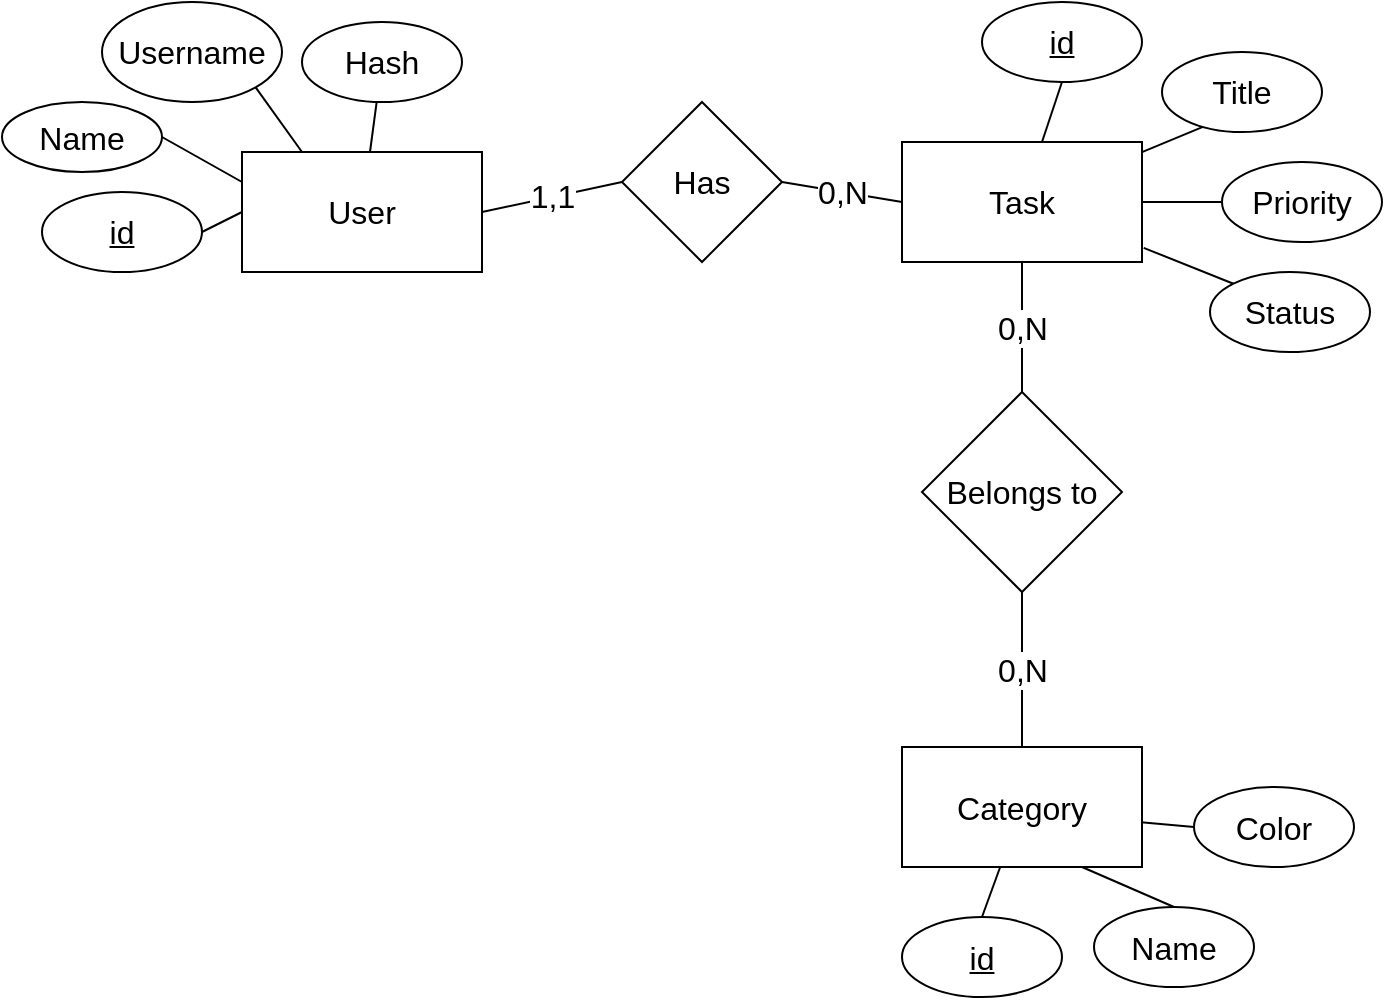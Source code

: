 <mxfile>
    <diagram id="Y8mv3rLFl1QfFi_yTVQq" name="Página-1">
        <mxGraphModel dx="943" dy="724" grid="1" gridSize="10" guides="1" tooltips="1" connect="1" arrows="1" fold="1" page="1" pageScale="1" pageWidth="827" pageHeight="1169" math="0" shadow="0">
            <root>
                <mxCell id="0"/>
                <mxCell id="1" parent="0"/>
                <mxCell id="61" style="edgeStyle=none;html=1;exitX=1;exitY=0.5;exitDx=0;exitDy=0;entryX=0;entryY=0.5;entryDx=0;entryDy=0;endArrow=none;endFill=0;" edge="1" parent="1" source="2" target="58">
                    <mxGeometry relative="1" as="geometry"/>
                </mxCell>
                <mxCell id="2" value="Task" style="rounded=0;whiteSpace=wrap;html=1;fontSize=16;" parent="1" vertex="1">
                    <mxGeometry x="510" y="145" width="120" height="60" as="geometry"/>
                </mxCell>
                <mxCell id="4" style="html=1;exitX=0.5;exitY=1;exitDx=0;exitDy=0;fontSize=16;endArrow=none;endFill=0;" parent="1" source="3" target="2" edge="1">
                    <mxGeometry relative="1" as="geometry"/>
                </mxCell>
                <mxCell id="3" value="&lt;u style=&quot;font-size: 16px;&quot;&gt;id&lt;/u&gt;" style="ellipse;whiteSpace=wrap;html=1;" parent="1" vertex="1">
                    <mxGeometry x="550" y="75" width="80" height="40" as="geometry"/>
                </mxCell>
                <mxCell id="9" style="edgeStyle=none;html=1;exitX=0.267;exitY=0.927;exitDx=0;exitDy=0;fontSize=16;endArrow=none;endFill=0;exitPerimeter=0;" parent="1" source="5" target="2" edge="1">
                    <mxGeometry relative="1" as="geometry"/>
                </mxCell>
                <mxCell id="5" value="&lt;span style=&quot;font-size: 16px;&quot;&gt;Title&lt;/span&gt;" style="ellipse;whiteSpace=wrap;html=1;" parent="1" vertex="1">
                    <mxGeometry x="640" y="100" width="80" height="40" as="geometry"/>
                </mxCell>
                <mxCell id="34" value="0,N" style="edgeStyle=none;html=1;exitX=0.5;exitY=0;exitDx=0;exitDy=0;entryX=0.5;entryY=1;entryDx=0;entryDy=0;fontSize=16;endArrow=none;endFill=0;" parent="1" source="12" target="30" edge="1">
                    <mxGeometry relative="1" as="geometry"/>
                </mxCell>
                <mxCell id="12" value="Category" style="rounded=0;whiteSpace=wrap;html=1;fontSize=16;" parent="1" vertex="1">
                    <mxGeometry x="510" y="447.5" width="120" height="60" as="geometry"/>
                </mxCell>
                <mxCell id="14" style="edgeStyle=none;html=1;exitX=0.5;exitY=0;exitDx=0;exitDy=0;fontSize=16;endArrow=none;endFill=0;" parent="1" source="13" target="12" edge="1">
                    <mxGeometry relative="1" as="geometry"/>
                </mxCell>
                <mxCell id="13" value="&lt;u style=&quot;font-size: 16px;&quot;&gt;id&lt;/u&gt;" style="ellipse;whiteSpace=wrap;html=1;" parent="1" vertex="1">
                    <mxGeometry x="510" y="532.5" width="80" height="40" as="geometry"/>
                </mxCell>
                <mxCell id="16" style="edgeStyle=none;html=1;exitX=0.5;exitY=0;exitDx=0;exitDy=0;fontSize=16;endArrow=none;endFill=0;entryX=0.75;entryY=1;entryDx=0;entryDy=0;" parent="1" source="15" target="12" edge="1">
                    <mxGeometry relative="1" as="geometry">
                        <mxPoint x="596" y="527.5" as="targetPoint"/>
                    </mxGeometry>
                </mxCell>
                <mxCell id="15" value="&lt;span style=&quot;font-size: 16px;&quot;&gt;Name&lt;/span&gt;" style="ellipse;whiteSpace=wrap;html=1;" parent="1" vertex="1">
                    <mxGeometry x="606" y="527.5" width="80" height="40" as="geometry"/>
                </mxCell>
                <mxCell id="31" value="1,1" style="edgeStyle=none;html=1;exitX=1;exitY=0.5;exitDx=0;exitDy=0;entryX=0;entryY=0.5;entryDx=0;entryDy=0;fontSize=16;endArrow=none;endFill=0;" parent="1" source="18" target="29" edge="1">
                    <mxGeometry relative="1" as="geometry"/>
                </mxCell>
                <mxCell id="18" value="User" style="rounded=0;whiteSpace=wrap;html=1;fontSize=16;" parent="1" vertex="1">
                    <mxGeometry x="180" y="150" width="120" height="60" as="geometry"/>
                </mxCell>
                <mxCell id="20" style="edgeStyle=none;html=1;exitX=1;exitY=0.5;exitDx=0;exitDy=0;entryX=0;entryY=0.5;entryDx=0;entryDy=0;fontSize=16;endArrow=none;endFill=0;" parent="1" source="19" target="18" edge="1">
                    <mxGeometry relative="1" as="geometry"/>
                </mxCell>
                <mxCell id="19" value="&lt;u style=&quot;font-size: 16px;&quot;&gt;id&lt;/u&gt;" style="ellipse;whiteSpace=wrap;html=1;" parent="1" vertex="1">
                    <mxGeometry x="80" y="170" width="80" height="40" as="geometry"/>
                </mxCell>
                <mxCell id="22" style="edgeStyle=none;html=1;exitX=1;exitY=1;exitDx=0;exitDy=0;entryX=0.25;entryY=0;entryDx=0;entryDy=0;fontSize=16;endArrow=none;endFill=0;" parent="1" source="21" target="18" edge="1">
                    <mxGeometry relative="1" as="geometry"/>
                </mxCell>
                <mxCell id="21" value="&lt;span style=&quot;font-size: 16px;&quot;&gt;Username&lt;/span&gt;" style="ellipse;whiteSpace=wrap;html=1;" parent="1" vertex="1">
                    <mxGeometry x="110" y="75" width="90" height="50" as="geometry"/>
                </mxCell>
                <mxCell id="24" style="edgeStyle=none;html=1;exitX=1;exitY=0.5;exitDx=0;exitDy=0;entryX=0;entryY=0.25;entryDx=0;entryDy=0;fontSize=16;endArrow=none;endFill=0;" parent="1" source="23" target="18" edge="1">
                    <mxGeometry relative="1" as="geometry"/>
                </mxCell>
                <mxCell id="23" value="&lt;span style=&quot;font-size: 16px;&quot;&gt;Name&lt;/span&gt;" style="ellipse;whiteSpace=wrap;html=1;" parent="1" vertex="1">
                    <mxGeometry x="60" y="125" width="80" height="35" as="geometry"/>
                </mxCell>
                <mxCell id="26" style="edgeStyle=none;html=1;fontSize=16;endArrow=none;endFill=0;" parent="1" source="25" target="18" edge="1">
                    <mxGeometry relative="1" as="geometry"/>
                </mxCell>
                <mxCell id="25" value="&lt;span style=&quot;font-size: 16px;&quot;&gt;Hash&lt;/span&gt;" style="ellipse;whiteSpace=wrap;html=1;" parent="1" vertex="1">
                    <mxGeometry x="210" y="85" width="80" height="40" as="geometry"/>
                </mxCell>
                <mxCell id="32" value="0,N" style="edgeStyle=none;html=1;exitX=1;exitY=0.5;exitDx=0;exitDy=0;entryX=0;entryY=0.5;entryDx=0;entryDy=0;fontSize=16;endArrow=none;endFill=0;" parent="1" source="29" target="2" edge="1">
                    <mxGeometry relative="1" as="geometry"/>
                </mxCell>
                <mxCell id="29" value="Has" style="rhombus;whiteSpace=wrap;html=1;fontSize=16;" parent="1" vertex="1">
                    <mxGeometry x="370" y="125" width="80" height="80" as="geometry"/>
                </mxCell>
                <mxCell id="33" value="0,N" style="edgeStyle=none;html=1;exitX=0.5;exitY=0;exitDx=0;exitDy=0;fontSize=16;endArrow=none;endFill=0;entryX=0.5;entryY=1;entryDx=0;entryDy=0;" parent="1" source="30" target="2" edge="1">
                    <mxGeometry relative="1" as="geometry">
                        <mxPoint x="590" y="260" as="sourcePoint"/>
                        <mxPoint x="560" y="220" as="targetPoint"/>
                    </mxGeometry>
                </mxCell>
                <mxCell id="30" value="Belongs to" style="rhombus;whiteSpace=wrap;html=1;fontSize=16;" parent="1" vertex="1">
                    <mxGeometry x="520" y="270" width="100" height="100" as="geometry"/>
                </mxCell>
                <mxCell id="57" style="edgeStyle=none;html=1;exitX=0;exitY=0.5;exitDx=0;exitDy=0;entryX=0.996;entryY=0.628;entryDx=0;entryDy=0;entryPerimeter=0;fontSize=16;endArrow=none;endFill=0;" parent="1" source="56" target="12" edge="1">
                    <mxGeometry relative="1" as="geometry"/>
                </mxCell>
                <mxCell id="56" value="&lt;span style=&quot;font-size: 16px;&quot;&gt;Color&lt;/span&gt;" style="ellipse;whiteSpace=wrap;html=1;" parent="1" vertex="1">
                    <mxGeometry x="656" y="467.5" width="80" height="40" as="geometry"/>
                </mxCell>
                <mxCell id="58" value="&lt;span style=&quot;font-size: 16px;&quot;&gt;Priority&lt;br&gt;&lt;/span&gt;" style="ellipse;whiteSpace=wrap;html=1;" vertex="1" parent="1">
                    <mxGeometry x="670" y="155" width="80" height="40" as="geometry"/>
                </mxCell>
                <mxCell id="62" style="edgeStyle=none;html=1;exitX=0;exitY=0;exitDx=0;exitDy=0;entryX=1.007;entryY=0.882;entryDx=0;entryDy=0;entryPerimeter=0;endArrow=none;endFill=0;" edge="1" parent="1" source="59" target="2">
                    <mxGeometry relative="1" as="geometry"/>
                </mxCell>
                <mxCell id="59" value="&lt;span style=&quot;font-size: 16px;&quot;&gt;Status&lt;br&gt;&lt;/span&gt;" style="ellipse;whiteSpace=wrap;html=1;" vertex="1" parent="1">
                    <mxGeometry x="664" y="210" width="80" height="40" as="geometry"/>
                </mxCell>
            </root>
        </mxGraphModel>
    </diagram>
</mxfile>